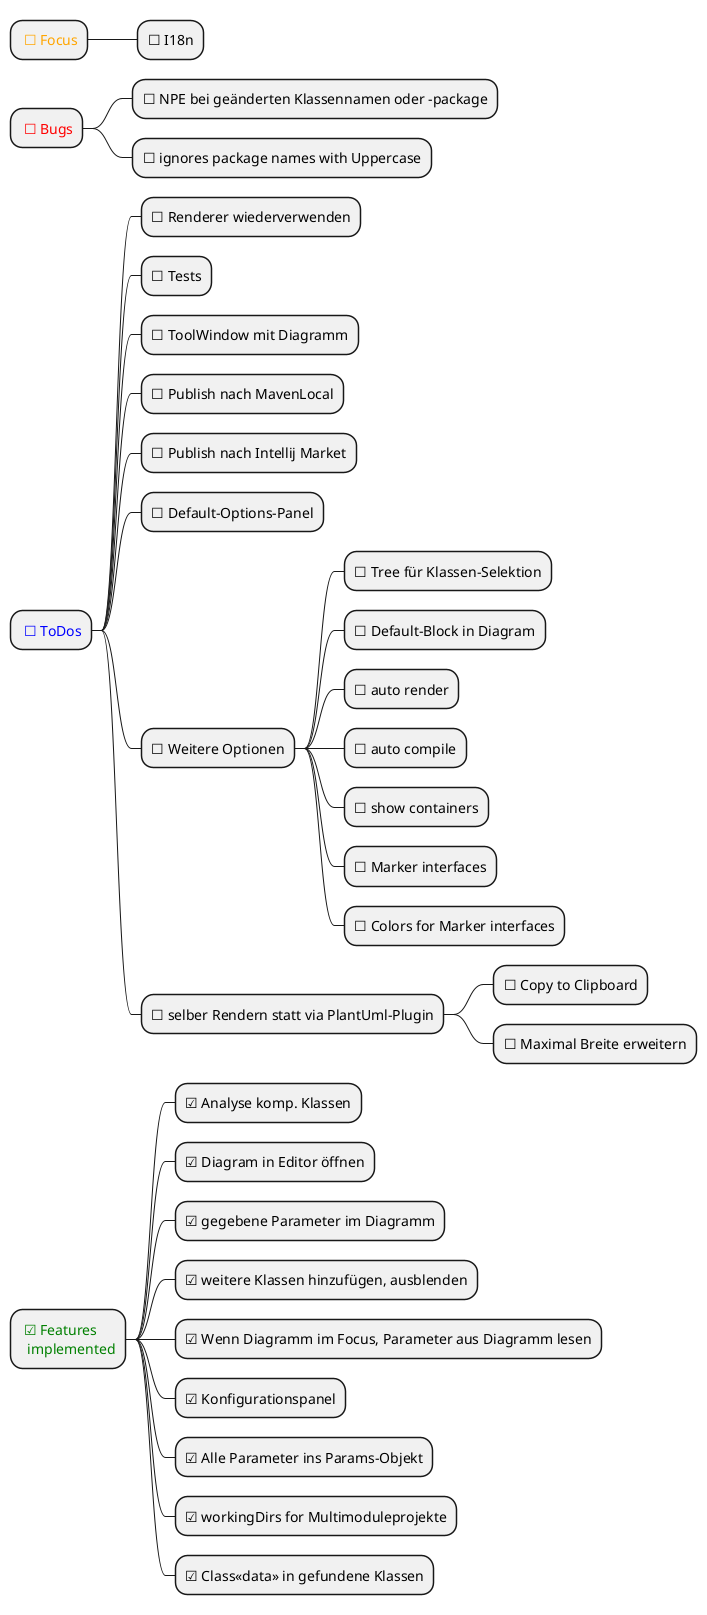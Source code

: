 @startmindmap
skinparam monochrome false

* <color:orange> ☐ Focus
** ☐ I18n

* <color:red> ☐ Bugs
** ☐ NPE bei geänderten Klassennamen oder -package
** ☐ ignores package names with Uppercase

* <color:blue> ☐ ToDos
** ☐ Renderer wiederverwenden
** ☐ Tests
** ☐ ToolWindow mit Diagramm
** ☐ Publish nach MavenLocal
** ☐ Publish nach Intellij Market
** ☐ Default-Options-Panel
** ☐ Weitere Optionen
*** ☐ Tree für Klassen-Selektion
*** ☐ Default-Block in Diagram
*** ☐ auto render
*** ☐ auto compile
*** ☐ show containers
*** ☐ Marker interfaces
*** ☐ Colors for Marker interfaces
** ☐ selber Rendern statt via PlantUml-Plugin
*** ☐ Copy to Clipboard
*** ☐ Maximal Breite erweitern


* <color:green> ☑ Features\n <color:green> implemented
** ☑ Analyse komp. Klassen
** ☑ Diagram in Editor öffnen
** ☑ gegebene Parameter im Diagramm
** ☑ weitere Klassen hinzufügen, ausblenden
** ☑ Wenn Diagramm im Focus, Parameter aus Diagramm lesen
** ☑ Konfigurationspanel
** ☑ Alle Parameter ins Params-Objekt
** ☑ workingDirs for Multimoduleprojekte
** ☑ Class<<data>> in gefundene Klassen

@endmindmap
